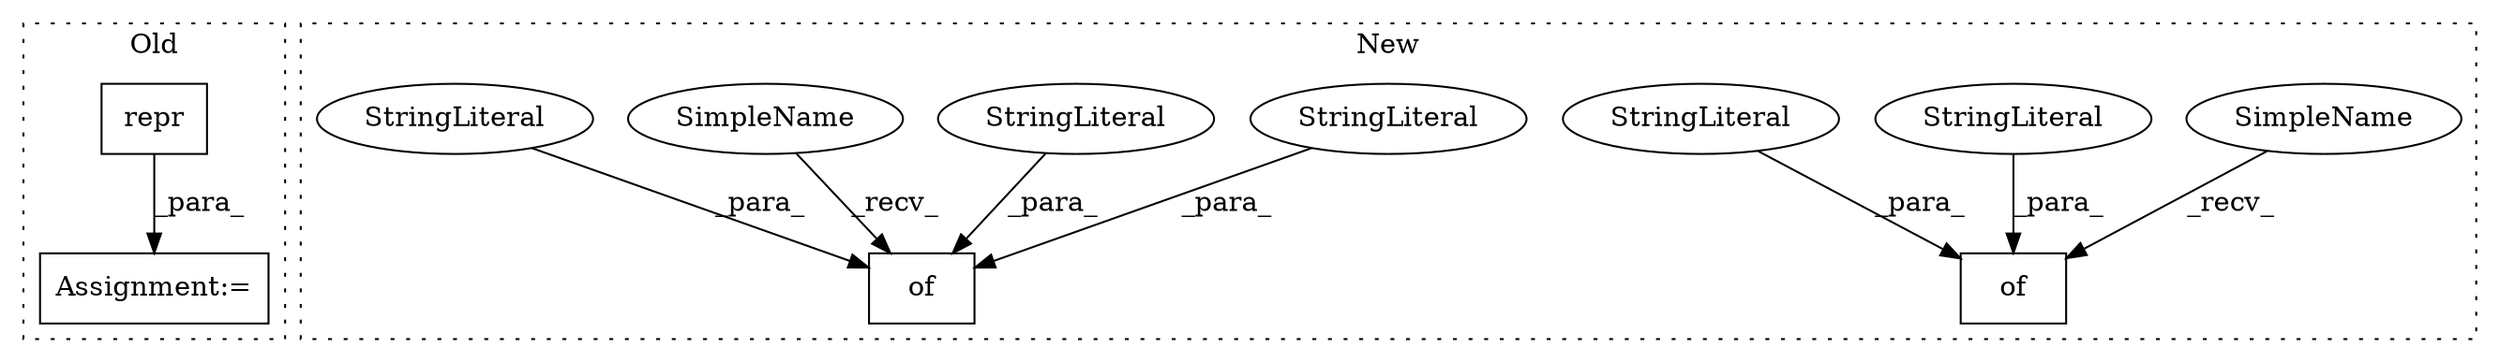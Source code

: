 digraph G {
subgraph cluster0 {
1 [label="repr" a="32" s="2495,2503" l="5,1" shape="box"];
3 [label="Assignment:=" a="7" s="2493" l="2" shape="box"];
label = "Old";
style="dotted";
}
subgraph cluster1 {
2 [label="of" a="32" s="2432,2470" l="3,1" shape="box"];
4 [label="of" a="32" s="2696,2798" l="3,1" shape="box"];
5 [label="StringLiteral" a="45" s="2731" l="15" shape="ellipse"];
6 [label="StringLiteral" a="45" s="2454" l="7" shape="ellipse"];
7 [label="StringLiteral" a="45" s="2699" l="12" shape="ellipse"];
8 [label="StringLiteral" a="45" s="2435" l="8" shape="ellipse"];
9 [label="StringLiteral" a="45" s="2462" l="8" shape="ellipse"];
10 [label="SimpleName" a="42" s="2428" l="3" shape="ellipse"];
11 [label="SimpleName" a="42" s="2692" l="3" shape="ellipse"];
label = "New";
style="dotted";
}
1 -> 3 [label="_para_"];
5 -> 4 [label="_para_"];
6 -> 2 [label="_para_"];
7 -> 4 [label="_para_"];
8 -> 2 [label="_para_"];
9 -> 2 [label="_para_"];
10 -> 2 [label="_recv_"];
11 -> 4 [label="_recv_"];
}